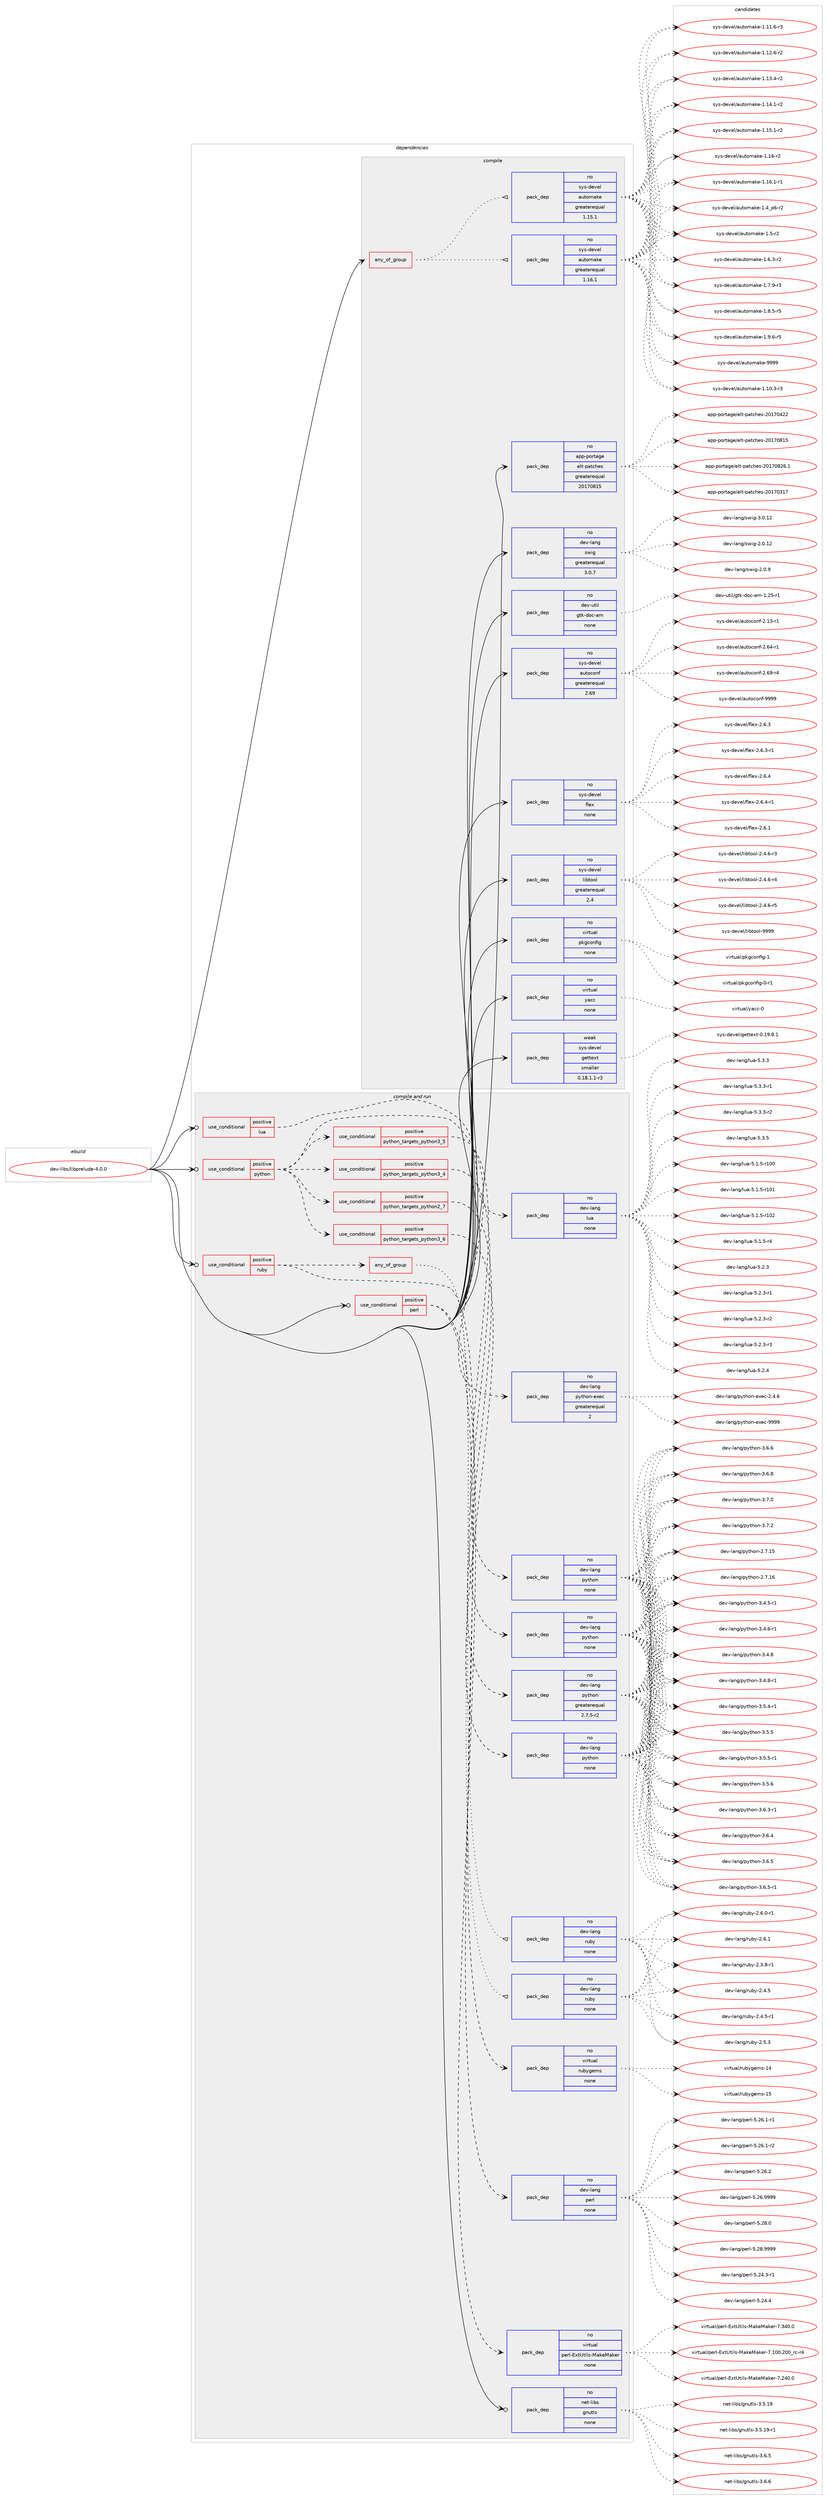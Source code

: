 digraph prolog {

# *************
# Graph options
# *************

newrank=true;
concentrate=true;
compound=true;
graph [rankdir=LR,fontname=Helvetica,fontsize=10,ranksep=1.5];#, ranksep=2.5, nodesep=0.2];
edge  [arrowhead=vee];
node  [fontname=Helvetica,fontsize=10];

# **********
# The ebuild
# **********

subgraph cluster_leftcol {
color=gray;
rank=same;
label=<<i>ebuild</i>>;
id [label="dev-libs/libprelude-4.0.0", color=red, width=4, href="../dev-libs/libprelude-4.0.0.svg"];
}

# ****************
# The dependencies
# ****************

subgraph cluster_midcol {
color=gray;
label=<<i>dependencies</i>>;
subgraph cluster_compile {
fillcolor="#eeeeee";
style=filled;
label=<<i>compile</i>>;
subgraph any22306 {
dependency1369307 [label=<<TABLE BORDER="0" CELLBORDER="1" CELLSPACING="0" CELLPADDING="4"><TR><TD CELLPADDING="10">any_of_group</TD></TR></TABLE>>, shape=none, color=red];subgraph pack980136 {
dependency1369308 [label=<<TABLE BORDER="0" CELLBORDER="1" CELLSPACING="0" CELLPADDING="4" WIDTH="220"><TR><TD ROWSPAN="6" CELLPADDING="30">pack_dep</TD></TR><TR><TD WIDTH="110">no</TD></TR><TR><TD>sys-devel</TD></TR><TR><TD>automake</TD></TR><TR><TD>greaterequal</TD></TR><TR><TD>1.16.1</TD></TR></TABLE>>, shape=none, color=blue];
}
dependency1369307:e -> dependency1369308:w [weight=20,style="dotted",arrowhead="oinv"];
subgraph pack980137 {
dependency1369309 [label=<<TABLE BORDER="0" CELLBORDER="1" CELLSPACING="0" CELLPADDING="4" WIDTH="220"><TR><TD ROWSPAN="6" CELLPADDING="30">pack_dep</TD></TR><TR><TD WIDTH="110">no</TD></TR><TR><TD>sys-devel</TD></TR><TR><TD>automake</TD></TR><TR><TD>greaterequal</TD></TR><TR><TD>1.15.1</TD></TR></TABLE>>, shape=none, color=blue];
}
dependency1369307:e -> dependency1369309:w [weight=20,style="dotted",arrowhead="oinv"];
}
id:e -> dependency1369307:w [weight=20,style="solid",arrowhead="vee"];
subgraph pack980138 {
dependency1369310 [label=<<TABLE BORDER="0" CELLBORDER="1" CELLSPACING="0" CELLPADDING="4" WIDTH="220"><TR><TD ROWSPAN="6" CELLPADDING="30">pack_dep</TD></TR><TR><TD WIDTH="110">no</TD></TR><TR><TD>app-portage</TD></TR><TR><TD>elt-patches</TD></TR><TR><TD>greaterequal</TD></TR><TR><TD>20170815</TD></TR></TABLE>>, shape=none, color=blue];
}
id:e -> dependency1369310:w [weight=20,style="solid",arrowhead="vee"];
subgraph pack980139 {
dependency1369311 [label=<<TABLE BORDER="0" CELLBORDER="1" CELLSPACING="0" CELLPADDING="4" WIDTH="220"><TR><TD ROWSPAN="6" CELLPADDING="30">pack_dep</TD></TR><TR><TD WIDTH="110">no</TD></TR><TR><TD>dev-lang</TD></TR><TR><TD>swig</TD></TR><TR><TD>greaterequal</TD></TR><TR><TD>3.0.7</TD></TR></TABLE>>, shape=none, color=blue];
}
id:e -> dependency1369311:w [weight=20,style="solid",arrowhead="vee"];
subgraph pack980140 {
dependency1369312 [label=<<TABLE BORDER="0" CELLBORDER="1" CELLSPACING="0" CELLPADDING="4" WIDTH="220"><TR><TD ROWSPAN="6" CELLPADDING="30">pack_dep</TD></TR><TR><TD WIDTH="110">no</TD></TR><TR><TD>dev-util</TD></TR><TR><TD>gtk-doc-am</TD></TR><TR><TD>none</TD></TR><TR><TD></TD></TR></TABLE>>, shape=none, color=blue];
}
id:e -> dependency1369312:w [weight=20,style="solid",arrowhead="vee"];
subgraph pack980141 {
dependency1369313 [label=<<TABLE BORDER="0" CELLBORDER="1" CELLSPACING="0" CELLPADDING="4" WIDTH="220"><TR><TD ROWSPAN="6" CELLPADDING="30">pack_dep</TD></TR><TR><TD WIDTH="110">no</TD></TR><TR><TD>sys-devel</TD></TR><TR><TD>autoconf</TD></TR><TR><TD>greaterequal</TD></TR><TR><TD>2.69</TD></TR></TABLE>>, shape=none, color=blue];
}
id:e -> dependency1369313:w [weight=20,style="solid",arrowhead="vee"];
subgraph pack980142 {
dependency1369314 [label=<<TABLE BORDER="0" CELLBORDER="1" CELLSPACING="0" CELLPADDING="4" WIDTH="220"><TR><TD ROWSPAN="6" CELLPADDING="30">pack_dep</TD></TR><TR><TD WIDTH="110">no</TD></TR><TR><TD>sys-devel</TD></TR><TR><TD>flex</TD></TR><TR><TD>none</TD></TR><TR><TD></TD></TR></TABLE>>, shape=none, color=blue];
}
id:e -> dependency1369314:w [weight=20,style="solid",arrowhead="vee"];
subgraph pack980143 {
dependency1369315 [label=<<TABLE BORDER="0" CELLBORDER="1" CELLSPACING="0" CELLPADDING="4" WIDTH="220"><TR><TD ROWSPAN="6" CELLPADDING="30">pack_dep</TD></TR><TR><TD WIDTH="110">no</TD></TR><TR><TD>sys-devel</TD></TR><TR><TD>libtool</TD></TR><TR><TD>greaterequal</TD></TR><TR><TD>2.4</TD></TR></TABLE>>, shape=none, color=blue];
}
id:e -> dependency1369315:w [weight=20,style="solid",arrowhead="vee"];
subgraph pack980144 {
dependency1369316 [label=<<TABLE BORDER="0" CELLBORDER="1" CELLSPACING="0" CELLPADDING="4" WIDTH="220"><TR><TD ROWSPAN="6" CELLPADDING="30">pack_dep</TD></TR><TR><TD WIDTH="110">no</TD></TR><TR><TD>virtual</TD></TR><TR><TD>pkgconfig</TD></TR><TR><TD>none</TD></TR><TR><TD></TD></TR></TABLE>>, shape=none, color=blue];
}
id:e -> dependency1369316:w [weight=20,style="solid",arrowhead="vee"];
subgraph pack980145 {
dependency1369317 [label=<<TABLE BORDER="0" CELLBORDER="1" CELLSPACING="0" CELLPADDING="4" WIDTH="220"><TR><TD ROWSPAN="6" CELLPADDING="30">pack_dep</TD></TR><TR><TD WIDTH="110">no</TD></TR><TR><TD>virtual</TD></TR><TR><TD>yacc</TD></TR><TR><TD>none</TD></TR><TR><TD></TD></TR></TABLE>>, shape=none, color=blue];
}
id:e -> dependency1369317:w [weight=20,style="solid",arrowhead="vee"];
subgraph pack980146 {
dependency1369318 [label=<<TABLE BORDER="0" CELLBORDER="1" CELLSPACING="0" CELLPADDING="4" WIDTH="220"><TR><TD ROWSPAN="6" CELLPADDING="30">pack_dep</TD></TR><TR><TD WIDTH="110">weak</TD></TR><TR><TD>sys-devel</TD></TR><TR><TD>gettext</TD></TR><TR><TD>smaller</TD></TR><TR><TD>0.18.1.1-r3</TD></TR></TABLE>>, shape=none, color=blue];
}
id:e -> dependency1369318:w [weight=20,style="solid",arrowhead="vee"];
}
subgraph cluster_compileandrun {
fillcolor="#eeeeee";
style=filled;
label=<<i>compile and run</i>>;
subgraph cond366303 {
dependency1369319 [label=<<TABLE BORDER="0" CELLBORDER="1" CELLSPACING="0" CELLPADDING="4"><TR><TD ROWSPAN="3" CELLPADDING="10">use_conditional</TD></TR><TR><TD>positive</TD></TR><TR><TD>lua</TD></TR></TABLE>>, shape=none, color=red];
subgraph pack980147 {
dependency1369320 [label=<<TABLE BORDER="0" CELLBORDER="1" CELLSPACING="0" CELLPADDING="4" WIDTH="220"><TR><TD ROWSPAN="6" CELLPADDING="30">pack_dep</TD></TR><TR><TD WIDTH="110">no</TD></TR><TR><TD>dev-lang</TD></TR><TR><TD>lua</TD></TR><TR><TD>none</TD></TR><TR><TD></TD></TR></TABLE>>, shape=none, color=blue];
}
dependency1369319:e -> dependency1369320:w [weight=20,style="dashed",arrowhead="vee"];
}
id:e -> dependency1369319:w [weight=20,style="solid",arrowhead="odotvee"];
subgraph cond366304 {
dependency1369321 [label=<<TABLE BORDER="0" CELLBORDER="1" CELLSPACING="0" CELLPADDING="4"><TR><TD ROWSPAN="3" CELLPADDING="10">use_conditional</TD></TR><TR><TD>positive</TD></TR><TR><TD>perl</TD></TR></TABLE>>, shape=none, color=red];
subgraph pack980148 {
dependency1369322 [label=<<TABLE BORDER="0" CELLBORDER="1" CELLSPACING="0" CELLPADDING="4" WIDTH="220"><TR><TD ROWSPAN="6" CELLPADDING="30">pack_dep</TD></TR><TR><TD WIDTH="110">no</TD></TR><TR><TD>dev-lang</TD></TR><TR><TD>perl</TD></TR><TR><TD>none</TD></TR><TR><TD></TD></TR></TABLE>>, shape=none, color=blue];
}
dependency1369321:e -> dependency1369322:w [weight=20,style="dashed",arrowhead="vee"];
subgraph pack980149 {
dependency1369323 [label=<<TABLE BORDER="0" CELLBORDER="1" CELLSPACING="0" CELLPADDING="4" WIDTH="220"><TR><TD ROWSPAN="6" CELLPADDING="30">pack_dep</TD></TR><TR><TD WIDTH="110">no</TD></TR><TR><TD>virtual</TD></TR><TR><TD>perl-ExtUtils-MakeMaker</TD></TR><TR><TD>none</TD></TR><TR><TD></TD></TR></TABLE>>, shape=none, color=blue];
}
dependency1369321:e -> dependency1369323:w [weight=20,style="dashed",arrowhead="vee"];
}
id:e -> dependency1369321:w [weight=20,style="solid",arrowhead="odotvee"];
subgraph cond366305 {
dependency1369324 [label=<<TABLE BORDER="0" CELLBORDER="1" CELLSPACING="0" CELLPADDING="4"><TR><TD ROWSPAN="3" CELLPADDING="10">use_conditional</TD></TR><TR><TD>positive</TD></TR><TR><TD>python</TD></TR></TABLE>>, shape=none, color=red];
subgraph cond366306 {
dependency1369325 [label=<<TABLE BORDER="0" CELLBORDER="1" CELLSPACING="0" CELLPADDING="4"><TR><TD ROWSPAN="3" CELLPADDING="10">use_conditional</TD></TR><TR><TD>positive</TD></TR><TR><TD>python_targets_python2_7</TD></TR></TABLE>>, shape=none, color=red];
subgraph pack980150 {
dependency1369326 [label=<<TABLE BORDER="0" CELLBORDER="1" CELLSPACING="0" CELLPADDING="4" WIDTH="220"><TR><TD ROWSPAN="6" CELLPADDING="30">pack_dep</TD></TR><TR><TD WIDTH="110">no</TD></TR><TR><TD>dev-lang</TD></TR><TR><TD>python</TD></TR><TR><TD>greaterequal</TD></TR><TR><TD>2.7.5-r2</TD></TR></TABLE>>, shape=none, color=blue];
}
dependency1369325:e -> dependency1369326:w [weight=20,style="dashed",arrowhead="vee"];
}
dependency1369324:e -> dependency1369325:w [weight=20,style="dashed",arrowhead="vee"];
subgraph cond366307 {
dependency1369327 [label=<<TABLE BORDER="0" CELLBORDER="1" CELLSPACING="0" CELLPADDING="4"><TR><TD ROWSPAN="3" CELLPADDING="10">use_conditional</TD></TR><TR><TD>positive</TD></TR><TR><TD>python_targets_python3_4</TD></TR></TABLE>>, shape=none, color=red];
subgraph pack980151 {
dependency1369328 [label=<<TABLE BORDER="0" CELLBORDER="1" CELLSPACING="0" CELLPADDING="4" WIDTH="220"><TR><TD ROWSPAN="6" CELLPADDING="30">pack_dep</TD></TR><TR><TD WIDTH="110">no</TD></TR><TR><TD>dev-lang</TD></TR><TR><TD>python</TD></TR><TR><TD>none</TD></TR><TR><TD></TD></TR></TABLE>>, shape=none, color=blue];
}
dependency1369327:e -> dependency1369328:w [weight=20,style="dashed",arrowhead="vee"];
}
dependency1369324:e -> dependency1369327:w [weight=20,style="dashed",arrowhead="vee"];
subgraph cond366308 {
dependency1369329 [label=<<TABLE BORDER="0" CELLBORDER="1" CELLSPACING="0" CELLPADDING="4"><TR><TD ROWSPAN="3" CELLPADDING="10">use_conditional</TD></TR><TR><TD>positive</TD></TR><TR><TD>python_targets_python3_5</TD></TR></TABLE>>, shape=none, color=red];
subgraph pack980152 {
dependency1369330 [label=<<TABLE BORDER="0" CELLBORDER="1" CELLSPACING="0" CELLPADDING="4" WIDTH="220"><TR><TD ROWSPAN="6" CELLPADDING="30">pack_dep</TD></TR><TR><TD WIDTH="110">no</TD></TR><TR><TD>dev-lang</TD></TR><TR><TD>python</TD></TR><TR><TD>none</TD></TR><TR><TD></TD></TR></TABLE>>, shape=none, color=blue];
}
dependency1369329:e -> dependency1369330:w [weight=20,style="dashed",arrowhead="vee"];
}
dependency1369324:e -> dependency1369329:w [weight=20,style="dashed",arrowhead="vee"];
subgraph cond366309 {
dependency1369331 [label=<<TABLE BORDER="0" CELLBORDER="1" CELLSPACING="0" CELLPADDING="4"><TR><TD ROWSPAN="3" CELLPADDING="10">use_conditional</TD></TR><TR><TD>positive</TD></TR><TR><TD>python_targets_python3_6</TD></TR></TABLE>>, shape=none, color=red];
subgraph pack980153 {
dependency1369332 [label=<<TABLE BORDER="0" CELLBORDER="1" CELLSPACING="0" CELLPADDING="4" WIDTH="220"><TR><TD ROWSPAN="6" CELLPADDING="30">pack_dep</TD></TR><TR><TD WIDTH="110">no</TD></TR><TR><TD>dev-lang</TD></TR><TR><TD>python</TD></TR><TR><TD>none</TD></TR><TR><TD></TD></TR></TABLE>>, shape=none, color=blue];
}
dependency1369331:e -> dependency1369332:w [weight=20,style="dashed",arrowhead="vee"];
}
dependency1369324:e -> dependency1369331:w [weight=20,style="dashed",arrowhead="vee"];
subgraph pack980154 {
dependency1369333 [label=<<TABLE BORDER="0" CELLBORDER="1" CELLSPACING="0" CELLPADDING="4" WIDTH="220"><TR><TD ROWSPAN="6" CELLPADDING="30">pack_dep</TD></TR><TR><TD WIDTH="110">no</TD></TR><TR><TD>dev-lang</TD></TR><TR><TD>python-exec</TD></TR><TR><TD>greaterequal</TD></TR><TR><TD>2</TD></TR></TABLE>>, shape=none, color=blue];
}
dependency1369324:e -> dependency1369333:w [weight=20,style="dashed",arrowhead="vee"];
}
id:e -> dependency1369324:w [weight=20,style="solid",arrowhead="odotvee"];
subgraph cond366310 {
dependency1369334 [label=<<TABLE BORDER="0" CELLBORDER="1" CELLSPACING="0" CELLPADDING="4"><TR><TD ROWSPAN="3" CELLPADDING="10">use_conditional</TD></TR><TR><TD>positive</TD></TR><TR><TD>ruby</TD></TR></TABLE>>, shape=none, color=red];
subgraph any22307 {
dependency1369335 [label=<<TABLE BORDER="0" CELLBORDER="1" CELLSPACING="0" CELLPADDING="4"><TR><TD CELLPADDING="10">any_of_group</TD></TR></TABLE>>, shape=none, color=red];subgraph pack980155 {
dependency1369336 [label=<<TABLE BORDER="0" CELLBORDER="1" CELLSPACING="0" CELLPADDING="4" WIDTH="220"><TR><TD ROWSPAN="6" CELLPADDING="30">pack_dep</TD></TR><TR><TD WIDTH="110">no</TD></TR><TR><TD>dev-lang</TD></TR><TR><TD>ruby</TD></TR><TR><TD>none</TD></TR><TR><TD></TD></TR></TABLE>>, shape=none, color=blue];
}
dependency1369335:e -> dependency1369336:w [weight=20,style="dotted",arrowhead="oinv"];
subgraph pack980156 {
dependency1369337 [label=<<TABLE BORDER="0" CELLBORDER="1" CELLSPACING="0" CELLPADDING="4" WIDTH="220"><TR><TD ROWSPAN="6" CELLPADDING="30">pack_dep</TD></TR><TR><TD WIDTH="110">no</TD></TR><TR><TD>dev-lang</TD></TR><TR><TD>ruby</TD></TR><TR><TD>none</TD></TR><TR><TD></TD></TR></TABLE>>, shape=none, color=blue];
}
dependency1369335:e -> dependency1369337:w [weight=20,style="dotted",arrowhead="oinv"];
}
dependency1369334:e -> dependency1369335:w [weight=20,style="dashed",arrowhead="vee"];
subgraph pack980157 {
dependency1369338 [label=<<TABLE BORDER="0" CELLBORDER="1" CELLSPACING="0" CELLPADDING="4" WIDTH="220"><TR><TD ROWSPAN="6" CELLPADDING="30">pack_dep</TD></TR><TR><TD WIDTH="110">no</TD></TR><TR><TD>virtual</TD></TR><TR><TD>rubygems</TD></TR><TR><TD>none</TD></TR><TR><TD></TD></TR></TABLE>>, shape=none, color=blue];
}
dependency1369334:e -> dependency1369338:w [weight=20,style="dashed",arrowhead="vee"];
}
id:e -> dependency1369334:w [weight=20,style="solid",arrowhead="odotvee"];
subgraph pack980158 {
dependency1369339 [label=<<TABLE BORDER="0" CELLBORDER="1" CELLSPACING="0" CELLPADDING="4" WIDTH="220"><TR><TD ROWSPAN="6" CELLPADDING="30">pack_dep</TD></TR><TR><TD WIDTH="110">no</TD></TR><TR><TD>net-libs</TD></TR><TR><TD>gnutls</TD></TR><TR><TD>none</TD></TR><TR><TD></TD></TR></TABLE>>, shape=none, color=blue];
}
id:e -> dependency1369339:w [weight=20,style="solid",arrowhead="odotvee"];
}
subgraph cluster_run {
fillcolor="#eeeeee";
style=filled;
label=<<i>run</i>>;
}
}

# **************
# The candidates
# **************

subgraph cluster_choices {
rank=same;
color=gray;
label=<<i>candidates</i>>;

subgraph choice980136 {
color=black;
nodesep=1;
choice11512111545100101118101108479711711611110997107101454946494846514511451 [label="sys-devel/automake-1.10.3-r3", color=red, width=4,href="../sys-devel/automake-1.10.3-r3.svg"];
choice11512111545100101118101108479711711611110997107101454946494946544511451 [label="sys-devel/automake-1.11.6-r3", color=red, width=4,href="../sys-devel/automake-1.11.6-r3.svg"];
choice11512111545100101118101108479711711611110997107101454946495046544511450 [label="sys-devel/automake-1.12.6-r2", color=red, width=4,href="../sys-devel/automake-1.12.6-r2.svg"];
choice11512111545100101118101108479711711611110997107101454946495146524511450 [label="sys-devel/automake-1.13.4-r2", color=red, width=4,href="../sys-devel/automake-1.13.4-r2.svg"];
choice11512111545100101118101108479711711611110997107101454946495246494511450 [label="sys-devel/automake-1.14.1-r2", color=red, width=4,href="../sys-devel/automake-1.14.1-r2.svg"];
choice11512111545100101118101108479711711611110997107101454946495346494511450 [label="sys-devel/automake-1.15.1-r2", color=red, width=4,href="../sys-devel/automake-1.15.1-r2.svg"];
choice1151211154510010111810110847971171161111099710710145494649544511450 [label="sys-devel/automake-1.16-r2", color=red, width=4,href="../sys-devel/automake-1.16-r2.svg"];
choice11512111545100101118101108479711711611110997107101454946495446494511449 [label="sys-devel/automake-1.16.1-r1", color=red, width=4,href="../sys-devel/automake-1.16.1-r1.svg"];
choice115121115451001011181011084797117116111109971071014549465295112544511450 [label="sys-devel/automake-1.4_p6-r2", color=red, width=4,href="../sys-devel/automake-1.4_p6-r2.svg"];
choice11512111545100101118101108479711711611110997107101454946534511450 [label="sys-devel/automake-1.5-r2", color=red, width=4,href="../sys-devel/automake-1.5-r2.svg"];
choice115121115451001011181011084797117116111109971071014549465446514511450 [label="sys-devel/automake-1.6.3-r2", color=red, width=4,href="../sys-devel/automake-1.6.3-r2.svg"];
choice115121115451001011181011084797117116111109971071014549465546574511451 [label="sys-devel/automake-1.7.9-r3", color=red, width=4,href="../sys-devel/automake-1.7.9-r3.svg"];
choice115121115451001011181011084797117116111109971071014549465646534511453 [label="sys-devel/automake-1.8.5-r5", color=red, width=4,href="../sys-devel/automake-1.8.5-r5.svg"];
choice115121115451001011181011084797117116111109971071014549465746544511453 [label="sys-devel/automake-1.9.6-r5", color=red, width=4,href="../sys-devel/automake-1.9.6-r5.svg"];
choice115121115451001011181011084797117116111109971071014557575757 [label="sys-devel/automake-9999", color=red, width=4,href="../sys-devel/automake-9999.svg"];
dependency1369308:e -> choice11512111545100101118101108479711711611110997107101454946494846514511451:w [style=dotted,weight="100"];
dependency1369308:e -> choice11512111545100101118101108479711711611110997107101454946494946544511451:w [style=dotted,weight="100"];
dependency1369308:e -> choice11512111545100101118101108479711711611110997107101454946495046544511450:w [style=dotted,weight="100"];
dependency1369308:e -> choice11512111545100101118101108479711711611110997107101454946495146524511450:w [style=dotted,weight="100"];
dependency1369308:e -> choice11512111545100101118101108479711711611110997107101454946495246494511450:w [style=dotted,weight="100"];
dependency1369308:e -> choice11512111545100101118101108479711711611110997107101454946495346494511450:w [style=dotted,weight="100"];
dependency1369308:e -> choice1151211154510010111810110847971171161111099710710145494649544511450:w [style=dotted,weight="100"];
dependency1369308:e -> choice11512111545100101118101108479711711611110997107101454946495446494511449:w [style=dotted,weight="100"];
dependency1369308:e -> choice115121115451001011181011084797117116111109971071014549465295112544511450:w [style=dotted,weight="100"];
dependency1369308:e -> choice11512111545100101118101108479711711611110997107101454946534511450:w [style=dotted,weight="100"];
dependency1369308:e -> choice115121115451001011181011084797117116111109971071014549465446514511450:w [style=dotted,weight="100"];
dependency1369308:e -> choice115121115451001011181011084797117116111109971071014549465546574511451:w [style=dotted,weight="100"];
dependency1369308:e -> choice115121115451001011181011084797117116111109971071014549465646534511453:w [style=dotted,weight="100"];
dependency1369308:e -> choice115121115451001011181011084797117116111109971071014549465746544511453:w [style=dotted,weight="100"];
dependency1369308:e -> choice115121115451001011181011084797117116111109971071014557575757:w [style=dotted,weight="100"];
}
subgraph choice980137 {
color=black;
nodesep=1;
choice11512111545100101118101108479711711611110997107101454946494846514511451 [label="sys-devel/automake-1.10.3-r3", color=red, width=4,href="../sys-devel/automake-1.10.3-r3.svg"];
choice11512111545100101118101108479711711611110997107101454946494946544511451 [label="sys-devel/automake-1.11.6-r3", color=red, width=4,href="../sys-devel/automake-1.11.6-r3.svg"];
choice11512111545100101118101108479711711611110997107101454946495046544511450 [label="sys-devel/automake-1.12.6-r2", color=red, width=4,href="../sys-devel/automake-1.12.6-r2.svg"];
choice11512111545100101118101108479711711611110997107101454946495146524511450 [label="sys-devel/automake-1.13.4-r2", color=red, width=4,href="../sys-devel/automake-1.13.4-r2.svg"];
choice11512111545100101118101108479711711611110997107101454946495246494511450 [label="sys-devel/automake-1.14.1-r2", color=red, width=4,href="../sys-devel/automake-1.14.1-r2.svg"];
choice11512111545100101118101108479711711611110997107101454946495346494511450 [label="sys-devel/automake-1.15.1-r2", color=red, width=4,href="../sys-devel/automake-1.15.1-r2.svg"];
choice1151211154510010111810110847971171161111099710710145494649544511450 [label="sys-devel/automake-1.16-r2", color=red, width=4,href="../sys-devel/automake-1.16-r2.svg"];
choice11512111545100101118101108479711711611110997107101454946495446494511449 [label="sys-devel/automake-1.16.1-r1", color=red, width=4,href="../sys-devel/automake-1.16.1-r1.svg"];
choice115121115451001011181011084797117116111109971071014549465295112544511450 [label="sys-devel/automake-1.4_p6-r2", color=red, width=4,href="../sys-devel/automake-1.4_p6-r2.svg"];
choice11512111545100101118101108479711711611110997107101454946534511450 [label="sys-devel/automake-1.5-r2", color=red, width=4,href="../sys-devel/automake-1.5-r2.svg"];
choice115121115451001011181011084797117116111109971071014549465446514511450 [label="sys-devel/automake-1.6.3-r2", color=red, width=4,href="../sys-devel/automake-1.6.3-r2.svg"];
choice115121115451001011181011084797117116111109971071014549465546574511451 [label="sys-devel/automake-1.7.9-r3", color=red, width=4,href="../sys-devel/automake-1.7.9-r3.svg"];
choice115121115451001011181011084797117116111109971071014549465646534511453 [label="sys-devel/automake-1.8.5-r5", color=red, width=4,href="../sys-devel/automake-1.8.5-r5.svg"];
choice115121115451001011181011084797117116111109971071014549465746544511453 [label="sys-devel/automake-1.9.6-r5", color=red, width=4,href="../sys-devel/automake-1.9.6-r5.svg"];
choice115121115451001011181011084797117116111109971071014557575757 [label="sys-devel/automake-9999", color=red, width=4,href="../sys-devel/automake-9999.svg"];
dependency1369309:e -> choice11512111545100101118101108479711711611110997107101454946494846514511451:w [style=dotted,weight="100"];
dependency1369309:e -> choice11512111545100101118101108479711711611110997107101454946494946544511451:w [style=dotted,weight="100"];
dependency1369309:e -> choice11512111545100101118101108479711711611110997107101454946495046544511450:w [style=dotted,weight="100"];
dependency1369309:e -> choice11512111545100101118101108479711711611110997107101454946495146524511450:w [style=dotted,weight="100"];
dependency1369309:e -> choice11512111545100101118101108479711711611110997107101454946495246494511450:w [style=dotted,weight="100"];
dependency1369309:e -> choice11512111545100101118101108479711711611110997107101454946495346494511450:w [style=dotted,weight="100"];
dependency1369309:e -> choice1151211154510010111810110847971171161111099710710145494649544511450:w [style=dotted,weight="100"];
dependency1369309:e -> choice11512111545100101118101108479711711611110997107101454946495446494511449:w [style=dotted,weight="100"];
dependency1369309:e -> choice115121115451001011181011084797117116111109971071014549465295112544511450:w [style=dotted,weight="100"];
dependency1369309:e -> choice11512111545100101118101108479711711611110997107101454946534511450:w [style=dotted,weight="100"];
dependency1369309:e -> choice115121115451001011181011084797117116111109971071014549465446514511450:w [style=dotted,weight="100"];
dependency1369309:e -> choice115121115451001011181011084797117116111109971071014549465546574511451:w [style=dotted,weight="100"];
dependency1369309:e -> choice115121115451001011181011084797117116111109971071014549465646534511453:w [style=dotted,weight="100"];
dependency1369309:e -> choice115121115451001011181011084797117116111109971071014549465746544511453:w [style=dotted,weight="100"];
dependency1369309:e -> choice115121115451001011181011084797117116111109971071014557575757:w [style=dotted,weight="100"];
}
subgraph choice980138 {
color=black;
nodesep=1;
choice97112112451121111141169710310147101108116451129711699104101115455048495548514955 [label="app-portage/elt-patches-20170317", color=red, width=4,href="../app-portage/elt-patches-20170317.svg"];
choice97112112451121111141169710310147101108116451129711699104101115455048495548525050 [label="app-portage/elt-patches-20170422", color=red, width=4,href="../app-portage/elt-patches-20170422.svg"];
choice97112112451121111141169710310147101108116451129711699104101115455048495548564953 [label="app-portage/elt-patches-20170815", color=red, width=4,href="../app-portage/elt-patches-20170815.svg"];
choice971121124511211111411697103101471011081164511297116991041011154550484955485650544649 [label="app-portage/elt-patches-20170826.1", color=red, width=4,href="../app-portage/elt-patches-20170826.1.svg"];
dependency1369310:e -> choice97112112451121111141169710310147101108116451129711699104101115455048495548514955:w [style=dotted,weight="100"];
dependency1369310:e -> choice97112112451121111141169710310147101108116451129711699104101115455048495548525050:w [style=dotted,weight="100"];
dependency1369310:e -> choice97112112451121111141169710310147101108116451129711699104101115455048495548564953:w [style=dotted,weight="100"];
dependency1369310:e -> choice971121124511211111411697103101471011081164511297116991041011154550484955485650544649:w [style=dotted,weight="100"];
}
subgraph choice980139 {
color=black;
nodesep=1;
choice10010111845108971101034711511910510345504648464950 [label="dev-lang/swig-2.0.12", color=red, width=4,href="../dev-lang/swig-2.0.12.svg"];
choice100101118451089711010347115119105103455046484657 [label="dev-lang/swig-2.0.9", color=red, width=4,href="../dev-lang/swig-2.0.9.svg"];
choice10010111845108971101034711511910510345514648464950 [label="dev-lang/swig-3.0.12", color=red, width=4,href="../dev-lang/swig-3.0.12.svg"];
dependency1369311:e -> choice10010111845108971101034711511910510345504648464950:w [style=dotted,weight="100"];
dependency1369311:e -> choice100101118451089711010347115119105103455046484657:w [style=dotted,weight="100"];
dependency1369311:e -> choice10010111845108971101034711511910510345514648464950:w [style=dotted,weight="100"];
}
subgraph choice980140 {
color=black;
nodesep=1;
choice10010111845117116105108471031161074510011199459710945494650534511449 [label="dev-util/gtk-doc-am-1.25-r1", color=red, width=4,href="../dev-util/gtk-doc-am-1.25-r1.svg"];
dependency1369312:e -> choice10010111845117116105108471031161074510011199459710945494650534511449:w [style=dotted,weight="100"];
}
subgraph choice980141 {
color=black;
nodesep=1;
choice1151211154510010111810110847971171161119911111010245504649514511449 [label="sys-devel/autoconf-2.13-r1", color=red, width=4,href="../sys-devel/autoconf-2.13-r1.svg"];
choice1151211154510010111810110847971171161119911111010245504654524511449 [label="sys-devel/autoconf-2.64-r1", color=red, width=4,href="../sys-devel/autoconf-2.64-r1.svg"];
choice1151211154510010111810110847971171161119911111010245504654574511452 [label="sys-devel/autoconf-2.69-r4", color=red, width=4,href="../sys-devel/autoconf-2.69-r4.svg"];
choice115121115451001011181011084797117116111991111101024557575757 [label="sys-devel/autoconf-9999", color=red, width=4,href="../sys-devel/autoconf-9999.svg"];
dependency1369313:e -> choice1151211154510010111810110847971171161119911111010245504649514511449:w [style=dotted,weight="100"];
dependency1369313:e -> choice1151211154510010111810110847971171161119911111010245504654524511449:w [style=dotted,weight="100"];
dependency1369313:e -> choice1151211154510010111810110847971171161119911111010245504654574511452:w [style=dotted,weight="100"];
dependency1369313:e -> choice115121115451001011181011084797117116111991111101024557575757:w [style=dotted,weight="100"];
}
subgraph choice980142 {
color=black;
nodesep=1;
choice1151211154510010111810110847102108101120455046544649 [label="sys-devel/flex-2.6.1", color=red, width=4,href="../sys-devel/flex-2.6.1.svg"];
choice1151211154510010111810110847102108101120455046544651 [label="sys-devel/flex-2.6.3", color=red, width=4,href="../sys-devel/flex-2.6.3.svg"];
choice11512111545100101118101108471021081011204550465446514511449 [label="sys-devel/flex-2.6.3-r1", color=red, width=4,href="../sys-devel/flex-2.6.3-r1.svg"];
choice1151211154510010111810110847102108101120455046544652 [label="sys-devel/flex-2.6.4", color=red, width=4,href="../sys-devel/flex-2.6.4.svg"];
choice11512111545100101118101108471021081011204550465446524511449 [label="sys-devel/flex-2.6.4-r1", color=red, width=4,href="../sys-devel/flex-2.6.4-r1.svg"];
dependency1369314:e -> choice1151211154510010111810110847102108101120455046544649:w [style=dotted,weight="100"];
dependency1369314:e -> choice1151211154510010111810110847102108101120455046544651:w [style=dotted,weight="100"];
dependency1369314:e -> choice11512111545100101118101108471021081011204550465446514511449:w [style=dotted,weight="100"];
dependency1369314:e -> choice1151211154510010111810110847102108101120455046544652:w [style=dotted,weight="100"];
dependency1369314:e -> choice11512111545100101118101108471021081011204550465446524511449:w [style=dotted,weight="100"];
}
subgraph choice980143 {
color=black;
nodesep=1;
choice1151211154510010111810110847108105981161111111084550465246544511451 [label="sys-devel/libtool-2.4.6-r3", color=red, width=4,href="../sys-devel/libtool-2.4.6-r3.svg"];
choice1151211154510010111810110847108105981161111111084550465246544511452 [label="sys-devel/libtool-2.4.6-r4", color=red, width=4,href="../sys-devel/libtool-2.4.6-r4.svg"];
choice1151211154510010111810110847108105981161111111084550465246544511453 [label="sys-devel/libtool-2.4.6-r5", color=red, width=4,href="../sys-devel/libtool-2.4.6-r5.svg"];
choice1151211154510010111810110847108105981161111111084557575757 [label="sys-devel/libtool-9999", color=red, width=4,href="../sys-devel/libtool-9999.svg"];
dependency1369315:e -> choice1151211154510010111810110847108105981161111111084550465246544511451:w [style=dotted,weight="100"];
dependency1369315:e -> choice1151211154510010111810110847108105981161111111084550465246544511452:w [style=dotted,weight="100"];
dependency1369315:e -> choice1151211154510010111810110847108105981161111111084550465246544511453:w [style=dotted,weight="100"];
dependency1369315:e -> choice1151211154510010111810110847108105981161111111084557575757:w [style=dotted,weight="100"];
}
subgraph choice980144 {
color=black;
nodesep=1;
choice11810511411611797108471121071039911111010210510345484511449 [label="virtual/pkgconfig-0-r1", color=red, width=4,href="../virtual/pkgconfig-0-r1.svg"];
choice1181051141161179710847112107103991111101021051034549 [label="virtual/pkgconfig-1", color=red, width=4,href="../virtual/pkgconfig-1.svg"];
dependency1369316:e -> choice11810511411611797108471121071039911111010210510345484511449:w [style=dotted,weight="100"];
dependency1369316:e -> choice1181051141161179710847112107103991111101021051034549:w [style=dotted,weight="100"];
}
subgraph choice980145 {
color=black;
nodesep=1;
choice11810511411611797108471219799994548 [label="virtual/yacc-0", color=red, width=4,href="../virtual/yacc-0.svg"];
dependency1369317:e -> choice11810511411611797108471219799994548:w [style=dotted,weight="100"];
}
subgraph choice980146 {
color=black;
nodesep=1;
choice1151211154510010111810110847103101116116101120116454846495746564649 [label="sys-devel/gettext-0.19.8.1", color=red, width=4,href="../sys-devel/gettext-0.19.8.1.svg"];
dependency1369318:e -> choice1151211154510010111810110847103101116116101120116454846495746564649:w [style=dotted,weight="100"];
}
subgraph choice980147 {
color=black;
nodesep=1;
choice1001011184510897110103471081179745534649465345114494848 [label="dev-lang/lua-5.1.5-r100", color=red, width=4,href="../dev-lang/lua-5.1.5-r100.svg"];
choice1001011184510897110103471081179745534649465345114494849 [label="dev-lang/lua-5.1.5-r101", color=red, width=4,href="../dev-lang/lua-5.1.5-r101.svg"];
choice1001011184510897110103471081179745534649465345114494850 [label="dev-lang/lua-5.1.5-r102", color=red, width=4,href="../dev-lang/lua-5.1.5-r102.svg"];
choice100101118451089711010347108117974553464946534511452 [label="dev-lang/lua-5.1.5-r4", color=red, width=4,href="../dev-lang/lua-5.1.5-r4.svg"];
choice10010111845108971101034710811797455346504651 [label="dev-lang/lua-5.2.3", color=red, width=4,href="../dev-lang/lua-5.2.3.svg"];
choice100101118451089711010347108117974553465046514511449 [label="dev-lang/lua-5.2.3-r1", color=red, width=4,href="../dev-lang/lua-5.2.3-r1.svg"];
choice100101118451089711010347108117974553465046514511450 [label="dev-lang/lua-5.2.3-r2", color=red, width=4,href="../dev-lang/lua-5.2.3-r2.svg"];
choice100101118451089711010347108117974553465046514511451 [label="dev-lang/lua-5.2.3-r3", color=red, width=4,href="../dev-lang/lua-5.2.3-r3.svg"];
choice10010111845108971101034710811797455346504652 [label="dev-lang/lua-5.2.4", color=red, width=4,href="../dev-lang/lua-5.2.4.svg"];
choice10010111845108971101034710811797455346514651 [label="dev-lang/lua-5.3.3", color=red, width=4,href="../dev-lang/lua-5.3.3.svg"];
choice100101118451089711010347108117974553465146514511449 [label="dev-lang/lua-5.3.3-r1", color=red, width=4,href="../dev-lang/lua-5.3.3-r1.svg"];
choice100101118451089711010347108117974553465146514511450 [label="dev-lang/lua-5.3.3-r2", color=red, width=4,href="../dev-lang/lua-5.3.3-r2.svg"];
choice10010111845108971101034710811797455346514653 [label="dev-lang/lua-5.3.5", color=red, width=4,href="../dev-lang/lua-5.3.5.svg"];
dependency1369320:e -> choice1001011184510897110103471081179745534649465345114494848:w [style=dotted,weight="100"];
dependency1369320:e -> choice1001011184510897110103471081179745534649465345114494849:w [style=dotted,weight="100"];
dependency1369320:e -> choice1001011184510897110103471081179745534649465345114494850:w [style=dotted,weight="100"];
dependency1369320:e -> choice100101118451089711010347108117974553464946534511452:w [style=dotted,weight="100"];
dependency1369320:e -> choice10010111845108971101034710811797455346504651:w [style=dotted,weight="100"];
dependency1369320:e -> choice100101118451089711010347108117974553465046514511449:w [style=dotted,weight="100"];
dependency1369320:e -> choice100101118451089711010347108117974553465046514511450:w [style=dotted,weight="100"];
dependency1369320:e -> choice100101118451089711010347108117974553465046514511451:w [style=dotted,weight="100"];
dependency1369320:e -> choice10010111845108971101034710811797455346504652:w [style=dotted,weight="100"];
dependency1369320:e -> choice10010111845108971101034710811797455346514651:w [style=dotted,weight="100"];
dependency1369320:e -> choice100101118451089711010347108117974553465146514511449:w [style=dotted,weight="100"];
dependency1369320:e -> choice100101118451089711010347108117974553465146514511450:w [style=dotted,weight="100"];
dependency1369320:e -> choice10010111845108971101034710811797455346514653:w [style=dotted,weight="100"];
}
subgraph choice980148 {
color=black;
nodesep=1;
choice100101118451089711010347112101114108455346505246514511449 [label="dev-lang/perl-5.24.3-r1", color=red, width=4,href="../dev-lang/perl-5.24.3-r1.svg"];
choice10010111845108971101034711210111410845534650524652 [label="dev-lang/perl-5.24.4", color=red, width=4,href="../dev-lang/perl-5.24.4.svg"];
choice100101118451089711010347112101114108455346505446494511449 [label="dev-lang/perl-5.26.1-r1", color=red, width=4,href="../dev-lang/perl-5.26.1-r1.svg"];
choice100101118451089711010347112101114108455346505446494511450 [label="dev-lang/perl-5.26.1-r2", color=red, width=4,href="../dev-lang/perl-5.26.1-r2.svg"];
choice10010111845108971101034711210111410845534650544650 [label="dev-lang/perl-5.26.2", color=red, width=4,href="../dev-lang/perl-5.26.2.svg"];
choice10010111845108971101034711210111410845534650544657575757 [label="dev-lang/perl-5.26.9999", color=red, width=4,href="../dev-lang/perl-5.26.9999.svg"];
choice10010111845108971101034711210111410845534650564648 [label="dev-lang/perl-5.28.0", color=red, width=4,href="../dev-lang/perl-5.28.0.svg"];
choice10010111845108971101034711210111410845534650564657575757 [label="dev-lang/perl-5.28.9999", color=red, width=4,href="../dev-lang/perl-5.28.9999.svg"];
dependency1369322:e -> choice100101118451089711010347112101114108455346505246514511449:w [style=dotted,weight="100"];
dependency1369322:e -> choice10010111845108971101034711210111410845534650524652:w [style=dotted,weight="100"];
dependency1369322:e -> choice100101118451089711010347112101114108455346505446494511449:w [style=dotted,weight="100"];
dependency1369322:e -> choice100101118451089711010347112101114108455346505446494511450:w [style=dotted,weight="100"];
dependency1369322:e -> choice10010111845108971101034711210111410845534650544650:w [style=dotted,weight="100"];
dependency1369322:e -> choice10010111845108971101034711210111410845534650544657575757:w [style=dotted,weight="100"];
dependency1369322:e -> choice10010111845108971101034711210111410845534650564648:w [style=dotted,weight="100"];
dependency1369322:e -> choice10010111845108971101034711210111410845534650564657575757:w [style=dotted,weight="100"];
}
subgraph choice980149 {
color=black;
nodesep=1;
choice118105114116117971084711210111410845691201168511610510811545779710710177971071011144555464948484650484895114994511452 [label="virtual/perl-ExtUtils-MakeMaker-7.100.200_rc-r4", color=red, width=4,href="../virtual/perl-ExtUtils-MakeMaker-7.100.200_rc-r4.svg"];
choice118105114116117971084711210111410845691201168511610510811545779710710177971071011144555465052484648 [label="virtual/perl-ExtUtils-MakeMaker-7.240.0", color=red, width=4,href="../virtual/perl-ExtUtils-MakeMaker-7.240.0.svg"];
choice118105114116117971084711210111410845691201168511610510811545779710710177971071011144555465152484648 [label="virtual/perl-ExtUtils-MakeMaker-7.340.0", color=red, width=4,href="../virtual/perl-ExtUtils-MakeMaker-7.340.0.svg"];
dependency1369323:e -> choice118105114116117971084711210111410845691201168511610510811545779710710177971071011144555464948484650484895114994511452:w [style=dotted,weight="100"];
dependency1369323:e -> choice118105114116117971084711210111410845691201168511610510811545779710710177971071011144555465052484648:w [style=dotted,weight="100"];
dependency1369323:e -> choice118105114116117971084711210111410845691201168511610510811545779710710177971071011144555465152484648:w [style=dotted,weight="100"];
}
subgraph choice980150 {
color=black;
nodesep=1;
choice10010111845108971101034711212111610411111045504655464953 [label="dev-lang/python-2.7.15", color=red, width=4,href="../dev-lang/python-2.7.15.svg"];
choice10010111845108971101034711212111610411111045504655464954 [label="dev-lang/python-2.7.16", color=red, width=4,href="../dev-lang/python-2.7.16.svg"];
choice1001011184510897110103471121211161041111104551465246534511449 [label="dev-lang/python-3.4.5-r1", color=red, width=4,href="../dev-lang/python-3.4.5-r1.svg"];
choice1001011184510897110103471121211161041111104551465246544511449 [label="dev-lang/python-3.4.6-r1", color=red, width=4,href="../dev-lang/python-3.4.6-r1.svg"];
choice100101118451089711010347112121116104111110455146524656 [label="dev-lang/python-3.4.8", color=red, width=4,href="../dev-lang/python-3.4.8.svg"];
choice1001011184510897110103471121211161041111104551465246564511449 [label="dev-lang/python-3.4.8-r1", color=red, width=4,href="../dev-lang/python-3.4.8-r1.svg"];
choice1001011184510897110103471121211161041111104551465346524511449 [label="dev-lang/python-3.5.4-r1", color=red, width=4,href="../dev-lang/python-3.5.4-r1.svg"];
choice100101118451089711010347112121116104111110455146534653 [label="dev-lang/python-3.5.5", color=red, width=4,href="../dev-lang/python-3.5.5.svg"];
choice1001011184510897110103471121211161041111104551465346534511449 [label="dev-lang/python-3.5.5-r1", color=red, width=4,href="../dev-lang/python-3.5.5-r1.svg"];
choice100101118451089711010347112121116104111110455146534654 [label="dev-lang/python-3.5.6", color=red, width=4,href="../dev-lang/python-3.5.6.svg"];
choice1001011184510897110103471121211161041111104551465446514511449 [label="dev-lang/python-3.6.3-r1", color=red, width=4,href="../dev-lang/python-3.6.3-r1.svg"];
choice100101118451089711010347112121116104111110455146544652 [label="dev-lang/python-3.6.4", color=red, width=4,href="../dev-lang/python-3.6.4.svg"];
choice100101118451089711010347112121116104111110455146544653 [label="dev-lang/python-3.6.5", color=red, width=4,href="../dev-lang/python-3.6.5.svg"];
choice1001011184510897110103471121211161041111104551465446534511449 [label="dev-lang/python-3.6.5-r1", color=red, width=4,href="../dev-lang/python-3.6.5-r1.svg"];
choice100101118451089711010347112121116104111110455146544654 [label="dev-lang/python-3.6.6", color=red, width=4,href="../dev-lang/python-3.6.6.svg"];
choice100101118451089711010347112121116104111110455146544656 [label="dev-lang/python-3.6.8", color=red, width=4,href="../dev-lang/python-3.6.8.svg"];
choice100101118451089711010347112121116104111110455146554648 [label="dev-lang/python-3.7.0", color=red, width=4,href="../dev-lang/python-3.7.0.svg"];
choice100101118451089711010347112121116104111110455146554650 [label="dev-lang/python-3.7.2", color=red, width=4,href="../dev-lang/python-3.7.2.svg"];
dependency1369326:e -> choice10010111845108971101034711212111610411111045504655464953:w [style=dotted,weight="100"];
dependency1369326:e -> choice10010111845108971101034711212111610411111045504655464954:w [style=dotted,weight="100"];
dependency1369326:e -> choice1001011184510897110103471121211161041111104551465246534511449:w [style=dotted,weight="100"];
dependency1369326:e -> choice1001011184510897110103471121211161041111104551465246544511449:w [style=dotted,weight="100"];
dependency1369326:e -> choice100101118451089711010347112121116104111110455146524656:w [style=dotted,weight="100"];
dependency1369326:e -> choice1001011184510897110103471121211161041111104551465246564511449:w [style=dotted,weight="100"];
dependency1369326:e -> choice1001011184510897110103471121211161041111104551465346524511449:w [style=dotted,weight="100"];
dependency1369326:e -> choice100101118451089711010347112121116104111110455146534653:w [style=dotted,weight="100"];
dependency1369326:e -> choice1001011184510897110103471121211161041111104551465346534511449:w [style=dotted,weight="100"];
dependency1369326:e -> choice100101118451089711010347112121116104111110455146534654:w [style=dotted,weight="100"];
dependency1369326:e -> choice1001011184510897110103471121211161041111104551465446514511449:w [style=dotted,weight="100"];
dependency1369326:e -> choice100101118451089711010347112121116104111110455146544652:w [style=dotted,weight="100"];
dependency1369326:e -> choice100101118451089711010347112121116104111110455146544653:w [style=dotted,weight="100"];
dependency1369326:e -> choice1001011184510897110103471121211161041111104551465446534511449:w [style=dotted,weight="100"];
dependency1369326:e -> choice100101118451089711010347112121116104111110455146544654:w [style=dotted,weight="100"];
dependency1369326:e -> choice100101118451089711010347112121116104111110455146544656:w [style=dotted,weight="100"];
dependency1369326:e -> choice100101118451089711010347112121116104111110455146554648:w [style=dotted,weight="100"];
dependency1369326:e -> choice100101118451089711010347112121116104111110455146554650:w [style=dotted,weight="100"];
}
subgraph choice980151 {
color=black;
nodesep=1;
choice10010111845108971101034711212111610411111045504655464953 [label="dev-lang/python-2.7.15", color=red, width=4,href="../dev-lang/python-2.7.15.svg"];
choice10010111845108971101034711212111610411111045504655464954 [label="dev-lang/python-2.7.16", color=red, width=4,href="../dev-lang/python-2.7.16.svg"];
choice1001011184510897110103471121211161041111104551465246534511449 [label="dev-lang/python-3.4.5-r1", color=red, width=4,href="../dev-lang/python-3.4.5-r1.svg"];
choice1001011184510897110103471121211161041111104551465246544511449 [label="dev-lang/python-3.4.6-r1", color=red, width=4,href="../dev-lang/python-3.4.6-r1.svg"];
choice100101118451089711010347112121116104111110455146524656 [label="dev-lang/python-3.4.8", color=red, width=4,href="../dev-lang/python-3.4.8.svg"];
choice1001011184510897110103471121211161041111104551465246564511449 [label="dev-lang/python-3.4.8-r1", color=red, width=4,href="../dev-lang/python-3.4.8-r1.svg"];
choice1001011184510897110103471121211161041111104551465346524511449 [label="dev-lang/python-3.5.4-r1", color=red, width=4,href="../dev-lang/python-3.5.4-r1.svg"];
choice100101118451089711010347112121116104111110455146534653 [label="dev-lang/python-3.5.5", color=red, width=4,href="../dev-lang/python-3.5.5.svg"];
choice1001011184510897110103471121211161041111104551465346534511449 [label="dev-lang/python-3.5.5-r1", color=red, width=4,href="../dev-lang/python-3.5.5-r1.svg"];
choice100101118451089711010347112121116104111110455146534654 [label="dev-lang/python-3.5.6", color=red, width=4,href="../dev-lang/python-3.5.6.svg"];
choice1001011184510897110103471121211161041111104551465446514511449 [label="dev-lang/python-3.6.3-r1", color=red, width=4,href="../dev-lang/python-3.6.3-r1.svg"];
choice100101118451089711010347112121116104111110455146544652 [label="dev-lang/python-3.6.4", color=red, width=4,href="../dev-lang/python-3.6.4.svg"];
choice100101118451089711010347112121116104111110455146544653 [label="dev-lang/python-3.6.5", color=red, width=4,href="../dev-lang/python-3.6.5.svg"];
choice1001011184510897110103471121211161041111104551465446534511449 [label="dev-lang/python-3.6.5-r1", color=red, width=4,href="../dev-lang/python-3.6.5-r1.svg"];
choice100101118451089711010347112121116104111110455146544654 [label="dev-lang/python-3.6.6", color=red, width=4,href="../dev-lang/python-3.6.6.svg"];
choice100101118451089711010347112121116104111110455146544656 [label="dev-lang/python-3.6.8", color=red, width=4,href="../dev-lang/python-3.6.8.svg"];
choice100101118451089711010347112121116104111110455146554648 [label="dev-lang/python-3.7.0", color=red, width=4,href="../dev-lang/python-3.7.0.svg"];
choice100101118451089711010347112121116104111110455146554650 [label="dev-lang/python-3.7.2", color=red, width=4,href="../dev-lang/python-3.7.2.svg"];
dependency1369328:e -> choice10010111845108971101034711212111610411111045504655464953:w [style=dotted,weight="100"];
dependency1369328:e -> choice10010111845108971101034711212111610411111045504655464954:w [style=dotted,weight="100"];
dependency1369328:e -> choice1001011184510897110103471121211161041111104551465246534511449:w [style=dotted,weight="100"];
dependency1369328:e -> choice1001011184510897110103471121211161041111104551465246544511449:w [style=dotted,weight="100"];
dependency1369328:e -> choice100101118451089711010347112121116104111110455146524656:w [style=dotted,weight="100"];
dependency1369328:e -> choice1001011184510897110103471121211161041111104551465246564511449:w [style=dotted,weight="100"];
dependency1369328:e -> choice1001011184510897110103471121211161041111104551465346524511449:w [style=dotted,weight="100"];
dependency1369328:e -> choice100101118451089711010347112121116104111110455146534653:w [style=dotted,weight="100"];
dependency1369328:e -> choice1001011184510897110103471121211161041111104551465346534511449:w [style=dotted,weight="100"];
dependency1369328:e -> choice100101118451089711010347112121116104111110455146534654:w [style=dotted,weight="100"];
dependency1369328:e -> choice1001011184510897110103471121211161041111104551465446514511449:w [style=dotted,weight="100"];
dependency1369328:e -> choice100101118451089711010347112121116104111110455146544652:w [style=dotted,weight="100"];
dependency1369328:e -> choice100101118451089711010347112121116104111110455146544653:w [style=dotted,weight="100"];
dependency1369328:e -> choice1001011184510897110103471121211161041111104551465446534511449:w [style=dotted,weight="100"];
dependency1369328:e -> choice100101118451089711010347112121116104111110455146544654:w [style=dotted,weight="100"];
dependency1369328:e -> choice100101118451089711010347112121116104111110455146544656:w [style=dotted,weight="100"];
dependency1369328:e -> choice100101118451089711010347112121116104111110455146554648:w [style=dotted,weight="100"];
dependency1369328:e -> choice100101118451089711010347112121116104111110455146554650:w [style=dotted,weight="100"];
}
subgraph choice980152 {
color=black;
nodesep=1;
choice10010111845108971101034711212111610411111045504655464953 [label="dev-lang/python-2.7.15", color=red, width=4,href="../dev-lang/python-2.7.15.svg"];
choice10010111845108971101034711212111610411111045504655464954 [label="dev-lang/python-2.7.16", color=red, width=4,href="../dev-lang/python-2.7.16.svg"];
choice1001011184510897110103471121211161041111104551465246534511449 [label="dev-lang/python-3.4.5-r1", color=red, width=4,href="../dev-lang/python-3.4.5-r1.svg"];
choice1001011184510897110103471121211161041111104551465246544511449 [label="dev-lang/python-3.4.6-r1", color=red, width=4,href="../dev-lang/python-3.4.6-r1.svg"];
choice100101118451089711010347112121116104111110455146524656 [label="dev-lang/python-3.4.8", color=red, width=4,href="../dev-lang/python-3.4.8.svg"];
choice1001011184510897110103471121211161041111104551465246564511449 [label="dev-lang/python-3.4.8-r1", color=red, width=4,href="../dev-lang/python-3.4.8-r1.svg"];
choice1001011184510897110103471121211161041111104551465346524511449 [label="dev-lang/python-3.5.4-r1", color=red, width=4,href="../dev-lang/python-3.5.4-r1.svg"];
choice100101118451089711010347112121116104111110455146534653 [label="dev-lang/python-3.5.5", color=red, width=4,href="../dev-lang/python-3.5.5.svg"];
choice1001011184510897110103471121211161041111104551465346534511449 [label="dev-lang/python-3.5.5-r1", color=red, width=4,href="../dev-lang/python-3.5.5-r1.svg"];
choice100101118451089711010347112121116104111110455146534654 [label="dev-lang/python-3.5.6", color=red, width=4,href="../dev-lang/python-3.5.6.svg"];
choice1001011184510897110103471121211161041111104551465446514511449 [label="dev-lang/python-3.6.3-r1", color=red, width=4,href="../dev-lang/python-3.6.3-r1.svg"];
choice100101118451089711010347112121116104111110455146544652 [label="dev-lang/python-3.6.4", color=red, width=4,href="../dev-lang/python-3.6.4.svg"];
choice100101118451089711010347112121116104111110455146544653 [label="dev-lang/python-3.6.5", color=red, width=4,href="../dev-lang/python-3.6.5.svg"];
choice1001011184510897110103471121211161041111104551465446534511449 [label="dev-lang/python-3.6.5-r1", color=red, width=4,href="../dev-lang/python-3.6.5-r1.svg"];
choice100101118451089711010347112121116104111110455146544654 [label="dev-lang/python-3.6.6", color=red, width=4,href="../dev-lang/python-3.6.6.svg"];
choice100101118451089711010347112121116104111110455146544656 [label="dev-lang/python-3.6.8", color=red, width=4,href="../dev-lang/python-3.6.8.svg"];
choice100101118451089711010347112121116104111110455146554648 [label="dev-lang/python-3.7.0", color=red, width=4,href="../dev-lang/python-3.7.0.svg"];
choice100101118451089711010347112121116104111110455146554650 [label="dev-lang/python-3.7.2", color=red, width=4,href="../dev-lang/python-3.7.2.svg"];
dependency1369330:e -> choice10010111845108971101034711212111610411111045504655464953:w [style=dotted,weight="100"];
dependency1369330:e -> choice10010111845108971101034711212111610411111045504655464954:w [style=dotted,weight="100"];
dependency1369330:e -> choice1001011184510897110103471121211161041111104551465246534511449:w [style=dotted,weight="100"];
dependency1369330:e -> choice1001011184510897110103471121211161041111104551465246544511449:w [style=dotted,weight="100"];
dependency1369330:e -> choice100101118451089711010347112121116104111110455146524656:w [style=dotted,weight="100"];
dependency1369330:e -> choice1001011184510897110103471121211161041111104551465246564511449:w [style=dotted,weight="100"];
dependency1369330:e -> choice1001011184510897110103471121211161041111104551465346524511449:w [style=dotted,weight="100"];
dependency1369330:e -> choice100101118451089711010347112121116104111110455146534653:w [style=dotted,weight="100"];
dependency1369330:e -> choice1001011184510897110103471121211161041111104551465346534511449:w [style=dotted,weight="100"];
dependency1369330:e -> choice100101118451089711010347112121116104111110455146534654:w [style=dotted,weight="100"];
dependency1369330:e -> choice1001011184510897110103471121211161041111104551465446514511449:w [style=dotted,weight="100"];
dependency1369330:e -> choice100101118451089711010347112121116104111110455146544652:w [style=dotted,weight="100"];
dependency1369330:e -> choice100101118451089711010347112121116104111110455146544653:w [style=dotted,weight="100"];
dependency1369330:e -> choice1001011184510897110103471121211161041111104551465446534511449:w [style=dotted,weight="100"];
dependency1369330:e -> choice100101118451089711010347112121116104111110455146544654:w [style=dotted,weight="100"];
dependency1369330:e -> choice100101118451089711010347112121116104111110455146544656:w [style=dotted,weight="100"];
dependency1369330:e -> choice100101118451089711010347112121116104111110455146554648:w [style=dotted,weight="100"];
dependency1369330:e -> choice100101118451089711010347112121116104111110455146554650:w [style=dotted,weight="100"];
}
subgraph choice980153 {
color=black;
nodesep=1;
choice10010111845108971101034711212111610411111045504655464953 [label="dev-lang/python-2.7.15", color=red, width=4,href="../dev-lang/python-2.7.15.svg"];
choice10010111845108971101034711212111610411111045504655464954 [label="dev-lang/python-2.7.16", color=red, width=4,href="../dev-lang/python-2.7.16.svg"];
choice1001011184510897110103471121211161041111104551465246534511449 [label="dev-lang/python-3.4.5-r1", color=red, width=4,href="../dev-lang/python-3.4.5-r1.svg"];
choice1001011184510897110103471121211161041111104551465246544511449 [label="dev-lang/python-3.4.6-r1", color=red, width=4,href="../dev-lang/python-3.4.6-r1.svg"];
choice100101118451089711010347112121116104111110455146524656 [label="dev-lang/python-3.4.8", color=red, width=4,href="../dev-lang/python-3.4.8.svg"];
choice1001011184510897110103471121211161041111104551465246564511449 [label="dev-lang/python-3.4.8-r1", color=red, width=4,href="../dev-lang/python-3.4.8-r1.svg"];
choice1001011184510897110103471121211161041111104551465346524511449 [label="dev-lang/python-3.5.4-r1", color=red, width=4,href="../dev-lang/python-3.5.4-r1.svg"];
choice100101118451089711010347112121116104111110455146534653 [label="dev-lang/python-3.5.5", color=red, width=4,href="../dev-lang/python-3.5.5.svg"];
choice1001011184510897110103471121211161041111104551465346534511449 [label="dev-lang/python-3.5.5-r1", color=red, width=4,href="../dev-lang/python-3.5.5-r1.svg"];
choice100101118451089711010347112121116104111110455146534654 [label="dev-lang/python-3.5.6", color=red, width=4,href="../dev-lang/python-3.5.6.svg"];
choice1001011184510897110103471121211161041111104551465446514511449 [label="dev-lang/python-3.6.3-r1", color=red, width=4,href="../dev-lang/python-3.6.3-r1.svg"];
choice100101118451089711010347112121116104111110455146544652 [label="dev-lang/python-3.6.4", color=red, width=4,href="../dev-lang/python-3.6.4.svg"];
choice100101118451089711010347112121116104111110455146544653 [label="dev-lang/python-3.6.5", color=red, width=4,href="../dev-lang/python-3.6.5.svg"];
choice1001011184510897110103471121211161041111104551465446534511449 [label="dev-lang/python-3.6.5-r1", color=red, width=4,href="../dev-lang/python-3.6.5-r1.svg"];
choice100101118451089711010347112121116104111110455146544654 [label="dev-lang/python-3.6.6", color=red, width=4,href="../dev-lang/python-3.6.6.svg"];
choice100101118451089711010347112121116104111110455146544656 [label="dev-lang/python-3.6.8", color=red, width=4,href="../dev-lang/python-3.6.8.svg"];
choice100101118451089711010347112121116104111110455146554648 [label="dev-lang/python-3.7.0", color=red, width=4,href="../dev-lang/python-3.7.0.svg"];
choice100101118451089711010347112121116104111110455146554650 [label="dev-lang/python-3.7.2", color=red, width=4,href="../dev-lang/python-3.7.2.svg"];
dependency1369332:e -> choice10010111845108971101034711212111610411111045504655464953:w [style=dotted,weight="100"];
dependency1369332:e -> choice10010111845108971101034711212111610411111045504655464954:w [style=dotted,weight="100"];
dependency1369332:e -> choice1001011184510897110103471121211161041111104551465246534511449:w [style=dotted,weight="100"];
dependency1369332:e -> choice1001011184510897110103471121211161041111104551465246544511449:w [style=dotted,weight="100"];
dependency1369332:e -> choice100101118451089711010347112121116104111110455146524656:w [style=dotted,weight="100"];
dependency1369332:e -> choice1001011184510897110103471121211161041111104551465246564511449:w [style=dotted,weight="100"];
dependency1369332:e -> choice1001011184510897110103471121211161041111104551465346524511449:w [style=dotted,weight="100"];
dependency1369332:e -> choice100101118451089711010347112121116104111110455146534653:w [style=dotted,weight="100"];
dependency1369332:e -> choice1001011184510897110103471121211161041111104551465346534511449:w [style=dotted,weight="100"];
dependency1369332:e -> choice100101118451089711010347112121116104111110455146534654:w [style=dotted,weight="100"];
dependency1369332:e -> choice1001011184510897110103471121211161041111104551465446514511449:w [style=dotted,weight="100"];
dependency1369332:e -> choice100101118451089711010347112121116104111110455146544652:w [style=dotted,weight="100"];
dependency1369332:e -> choice100101118451089711010347112121116104111110455146544653:w [style=dotted,weight="100"];
dependency1369332:e -> choice1001011184510897110103471121211161041111104551465446534511449:w [style=dotted,weight="100"];
dependency1369332:e -> choice100101118451089711010347112121116104111110455146544654:w [style=dotted,weight="100"];
dependency1369332:e -> choice100101118451089711010347112121116104111110455146544656:w [style=dotted,weight="100"];
dependency1369332:e -> choice100101118451089711010347112121116104111110455146554648:w [style=dotted,weight="100"];
dependency1369332:e -> choice100101118451089711010347112121116104111110455146554650:w [style=dotted,weight="100"];
}
subgraph choice980154 {
color=black;
nodesep=1;
choice1001011184510897110103471121211161041111104510112010199455046524654 [label="dev-lang/python-exec-2.4.6", color=red, width=4,href="../dev-lang/python-exec-2.4.6.svg"];
choice10010111845108971101034711212111610411111045101120101994557575757 [label="dev-lang/python-exec-9999", color=red, width=4,href="../dev-lang/python-exec-9999.svg"];
dependency1369333:e -> choice1001011184510897110103471121211161041111104510112010199455046524654:w [style=dotted,weight="100"];
dependency1369333:e -> choice10010111845108971101034711212111610411111045101120101994557575757:w [style=dotted,weight="100"];
}
subgraph choice980155 {
color=black;
nodesep=1;
choice100101118451089711010347114117981214550465146564511449 [label="dev-lang/ruby-2.3.8-r1", color=red, width=4,href="../dev-lang/ruby-2.3.8-r1.svg"];
choice10010111845108971101034711411798121455046524653 [label="dev-lang/ruby-2.4.5", color=red, width=4,href="../dev-lang/ruby-2.4.5.svg"];
choice100101118451089711010347114117981214550465246534511449 [label="dev-lang/ruby-2.4.5-r1", color=red, width=4,href="../dev-lang/ruby-2.4.5-r1.svg"];
choice10010111845108971101034711411798121455046534651 [label="dev-lang/ruby-2.5.3", color=red, width=4,href="../dev-lang/ruby-2.5.3.svg"];
choice100101118451089711010347114117981214550465446484511449 [label="dev-lang/ruby-2.6.0-r1", color=red, width=4,href="../dev-lang/ruby-2.6.0-r1.svg"];
choice10010111845108971101034711411798121455046544649 [label="dev-lang/ruby-2.6.1", color=red, width=4,href="../dev-lang/ruby-2.6.1.svg"];
dependency1369336:e -> choice100101118451089711010347114117981214550465146564511449:w [style=dotted,weight="100"];
dependency1369336:e -> choice10010111845108971101034711411798121455046524653:w [style=dotted,weight="100"];
dependency1369336:e -> choice100101118451089711010347114117981214550465246534511449:w [style=dotted,weight="100"];
dependency1369336:e -> choice10010111845108971101034711411798121455046534651:w [style=dotted,weight="100"];
dependency1369336:e -> choice100101118451089711010347114117981214550465446484511449:w [style=dotted,weight="100"];
dependency1369336:e -> choice10010111845108971101034711411798121455046544649:w [style=dotted,weight="100"];
}
subgraph choice980156 {
color=black;
nodesep=1;
choice100101118451089711010347114117981214550465146564511449 [label="dev-lang/ruby-2.3.8-r1", color=red, width=4,href="../dev-lang/ruby-2.3.8-r1.svg"];
choice10010111845108971101034711411798121455046524653 [label="dev-lang/ruby-2.4.5", color=red, width=4,href="../dev-lang/ruby-2.4.5.svg"];
choice100101118451089711010347114117981214550465246534511449 [label="dev-lang/ruby-2.4.5-r1", color=red, width=4,href="../dev-lang/ruby-2.4.5-r1.svg"];
choice10010111845108971101034711411798121455046534651 [label="dev-lang/ruby-2.5.3", color=red, width=4,href="../dev-lang/ruby-2.5.3.svg"];
choice100101118451089711010347114117981214550465446484511449 [label="dev-lang/ruby-2.6.0-r1", color=red, width=4,href="../dev-lang/ruby-2.6.0-r1.svg"];
choice10010111845108971101034711411798121455046544649 [label="dev-lang/ruby-2.6.1", color=red, width=4,href="../dev-lang/ruby-2.6.1.svg"];
dependency1369337:e -> choice100101118451089711010347114117981214550465146564511449:w [style=dotted,weight="100"];
dependency1369337:e -> choice10010111845108971101034711411798121455046524653:w [style=dotted,weight="100"];
dependency1369337:e -> choice100101118451089711010347114117981214550465246534511449:w [style=dotted,weight="100"];
dependency1369337:e -> choice10010111845108971101034711411798121455046534651:w [style=dotted,weight="100"];
dependency1369337:e -> choice100101118451089711010347114117981214550465446484511449:w [style=dotted,weight="100"];
dependency1369337:e -> choice10010111845108971101034711411798121455046544649:w [style=dotted,weight="100"];
}
subgraph choice980157 {
color=black;
nodesep=1;
choice118105114116117971084711411798121103101109115454952 [label="virtual/rubygems-14", color=red, width=4,href="../virtual/rubygems-14.svg"];
choice118105114116117971084711411798121103101109115454953 [label="virtual/rubygems-15", color=red, width=4,href="../virtual/rubygems-15.svg"];
dependency1369338:e -> choice118105114116117971084711411798121103101109115454952:w [style=dotted,weight="100"];
dependency1369338:e -> choice118105114116117971084711411798121103101109115454953:w [style=dotted,weight="100"];
}
subgraph choice980158 {
color=black;
nodesep=1;
choice11010111645108105981154710311011711610811545514653464957 [label="net-libs/gnutls-3.5.19", color=red, width=4,href="../net-libs/gnutls-3.5.19.svg"];
choice110101116451081059811547103110117116108115455146534649574511449 [label="net-libs/gnutls-3.5.19-r1", color=red, width=4,href="../net-libs/gnutls-3.5.19-r1.svg"];
choice110101116451081059811547103110117116108115455146544653 [label="net-libs/gnutls-3.6.5", color=red, width=4,href="../net-libs/gnutls-3.6.5.svg"];
choice110101116451081059811547103110117116108115455146544654 [label="net-libs/gnutls-3.6.6", color=red, width=4,href="../net-libs/gnutls-3.6.6.svg"];
dependency1369339:e -> choice11010111645108105981154710311011711610811545514653464957:w [style=dotted,weight="100"];
dependency1369339:e -> choice110101116451081059811547103110117116108115455146534649574511449:w [style=dotted,weight="100"];
dependency1369339:e -> choice110101116451081059811547103110117116108115455146544653:w [style=dotted,weight="100"];
dependency1369339:e -> choice110101116451081059811547103110117116108115455146544654:w [style=dotted,weight="100"];
}
}

}
